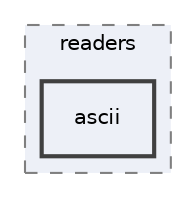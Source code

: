 digraph "/Users/jlu/zeek/src/input/readers/ascii"
{
 // LATEX_PDF_SIZE
  edge [fontname="Helvetica",fontsize="10",labelfontname="Helvetica",labelfontsize="10"];
  node [fontname="Helvetica",fontsize="10",shape=record];
  compound=true
  subgraph clusterdir_849859acfd53e90820e37d4cf44993a7 {
    graph [ bgcolor="#edf0f7", pencolor="grey50", style="filled,dashed,", label="readers", fontname="Helvetica", fontsize="10", URL="dir_849859acfd53e90820e37d4cf44993a7.html"]
  dir_f87a3f7e376e734b56096006c5592f67 [shape=box, label="ascii", style="filled,bold,", fillcolor="#edf0f7", color="grey25", URL="dir_f87a3f7e376e734b56096006c5592f67.html"];
  }
}
